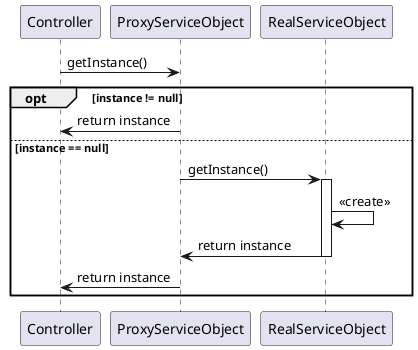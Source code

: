 @startuml
participant Controller 
participant ProxyServiceObject
participant RealServiceObject

Controller -> ProxyServiceObject : getInstance()
opt instance != null
ProxyServiceObject -> Controller : return instance
else instance == null
ProxyServiceObject -> RealServiceObject : getInstance()
activate RealServiceObject
RealServiceObject -> RealServiceObject : <<create>>
RealServiceObject -> ProxyServiceObject : return instance
deactivate RealServiceObject
ProxyServiceObject -> Controller : return instance
end



@enduml  
